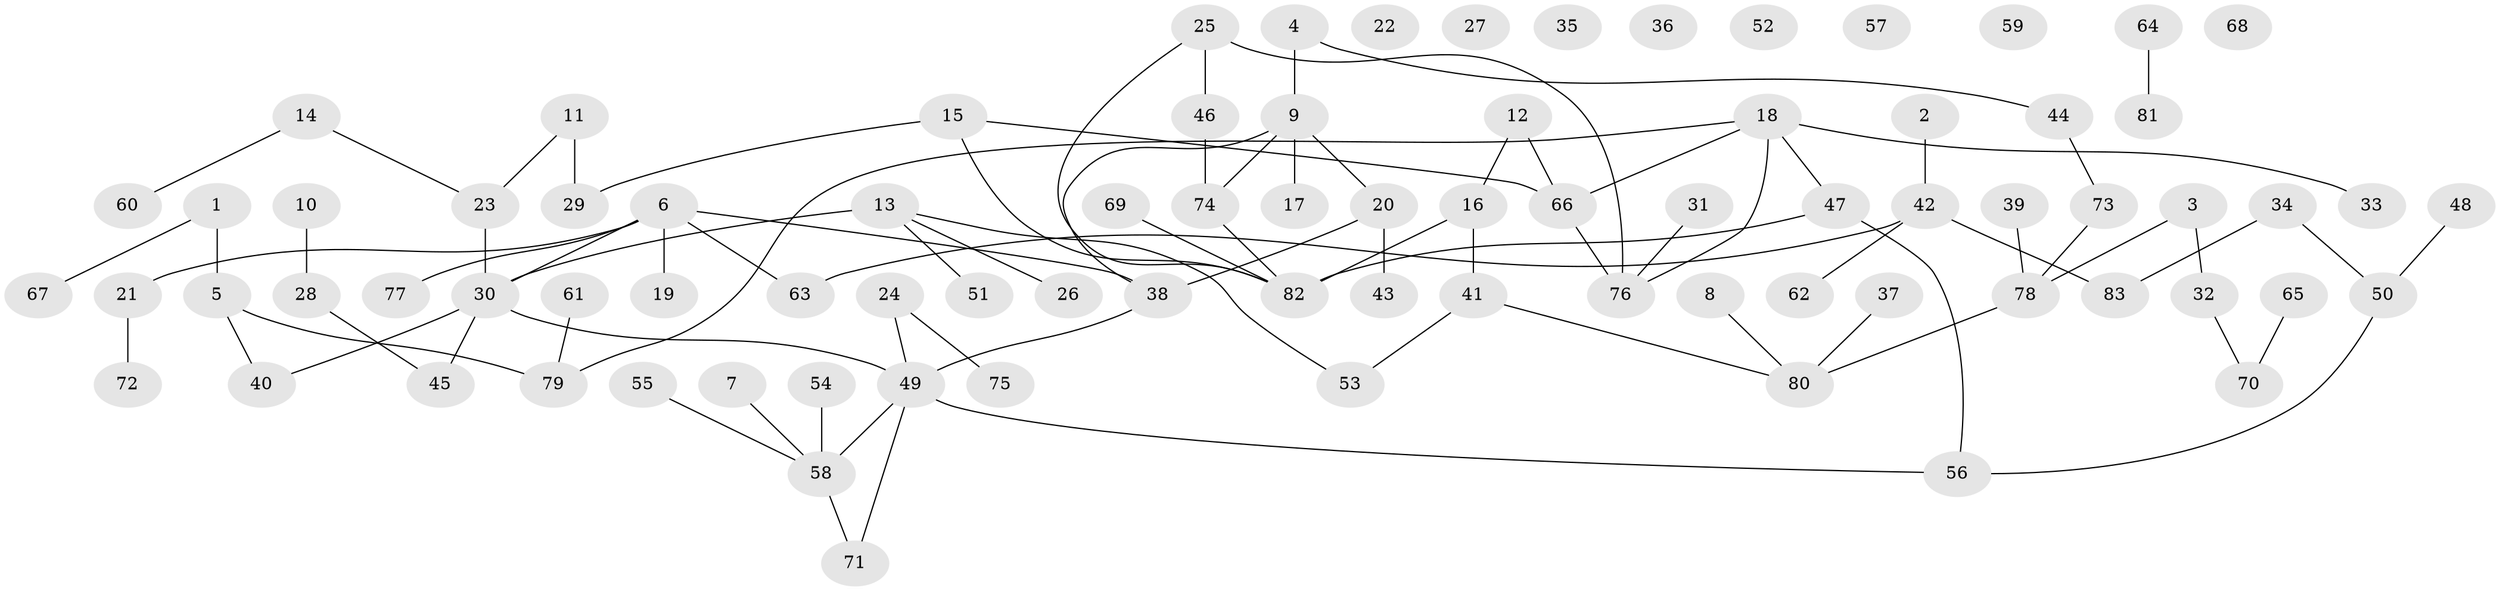 // coarse degree distribution, {2: 0.19047619047619047, 4: 0.07142857142857142, 3: 0.30952380952380953, 5: 0.09523809523809523, 6: 0.023809523809523808, 1: 0.30952380952380953}
// Generated by graph-tools (version 1.1) at 2025/35/03/04/25 23:35:43]
// undirected, 83 vertices, 87 edges
graph export_dot {
  node [color=gray90,style=filled];
  1;
  2;
  3;
  4;
  5;
  6;
  7;
  8;
  9;
  10;
  11;
  12;
  13;
  14;
  15;
  16;
  17;
  18;
  19;
  20;
  21;
  22;
  23;
  24;
  25;
  26;
  27;
  28;
  29;
  30;
  31;
  32;
  33;
  34;
  35;
  36;
  37;
  38;
  39;
  40;
  41;
  42;
  43;
  44;
  45;
  46;
  47;
  48;
  49;
  50;
  51;
  52;
  53;
  54;
  55;
  56;
  57;
  58;
  59;
  60;
  61;
  62;
  63;
  64;
  65;
  66;
  67;
  68;
  69;
  70;
  71;
  72;
  73;
  74;
  75;
  76;
  77;
  78;
  79;
  80;
  81;
  82;
  83;
  1 -- 5;
  1 -- 67;
  2 -- 42;
  3 -- 32;
  3 -- 78;
  4 -- 9;
  4 -- 44;
  5 -- 40;
  5 -- 79;
  6 -- 19;
  6 -- 21;
  6 -- 30;
  6 -- 38;
  6 -- 63;
  6 -- 77;
  7 -- 58;
  8 -- 80;
  9 -- 17;
  9 -- 20;
  9 -- 38;
  9 -- 74;
  10 -- 28;
  11 -- 23;
  11 -- 29;
  12 -- 16;
  12 -- 66;
  13 -- 26;
  13 -- 30;
  13 -- 51;
  13 -- 53;
  14 -- 23;
  14 -- 60;
  15 -- 29;
  15 -- 66;
  15 -- 82;
  16 -- 41;
  16 -- 82;
  18 -- 33;
  18 -- 47;
  18 -- 66;
  18 -- 76;
  18 -- 79;
  20 -- 38;
  20 -- 43;
  21 -- 72;
  23 -- 30;
  24 -- 49;
  24 -- 75;
  25 -- 46;
  25 -- 76;
  25 -- 82;
  28 -- 45;
  30 -- 40;
  30 -- 45;
  30 -- 49;
  31 -- 76;
  32 -- 70;
  34 -- 50;
  34 -- 83;
  37 -- 80;
  38 -- 49;
  39 -- 78;
  41 -- 53;
  41 -- 80;
  42 -- 62;
  42 -- 63;
  42 -- 83;
  44 -- 73;
  46 -- 74;
  47 -- 56;
  47 -- 82;
  48 -- 50;
  49 -- 56;
  49 -- 58;
  49 -- 71;
  50 -- 56;
  54 -- 58;
  55 -- 58;
  58 -- 71;
  61 -- 79;
  64 -- 81;
  65 -- 70;
  66 -- 76;
  69 -- 82;
  73 -- 78;
  74 -- 82;
  78 -- 80;
}
